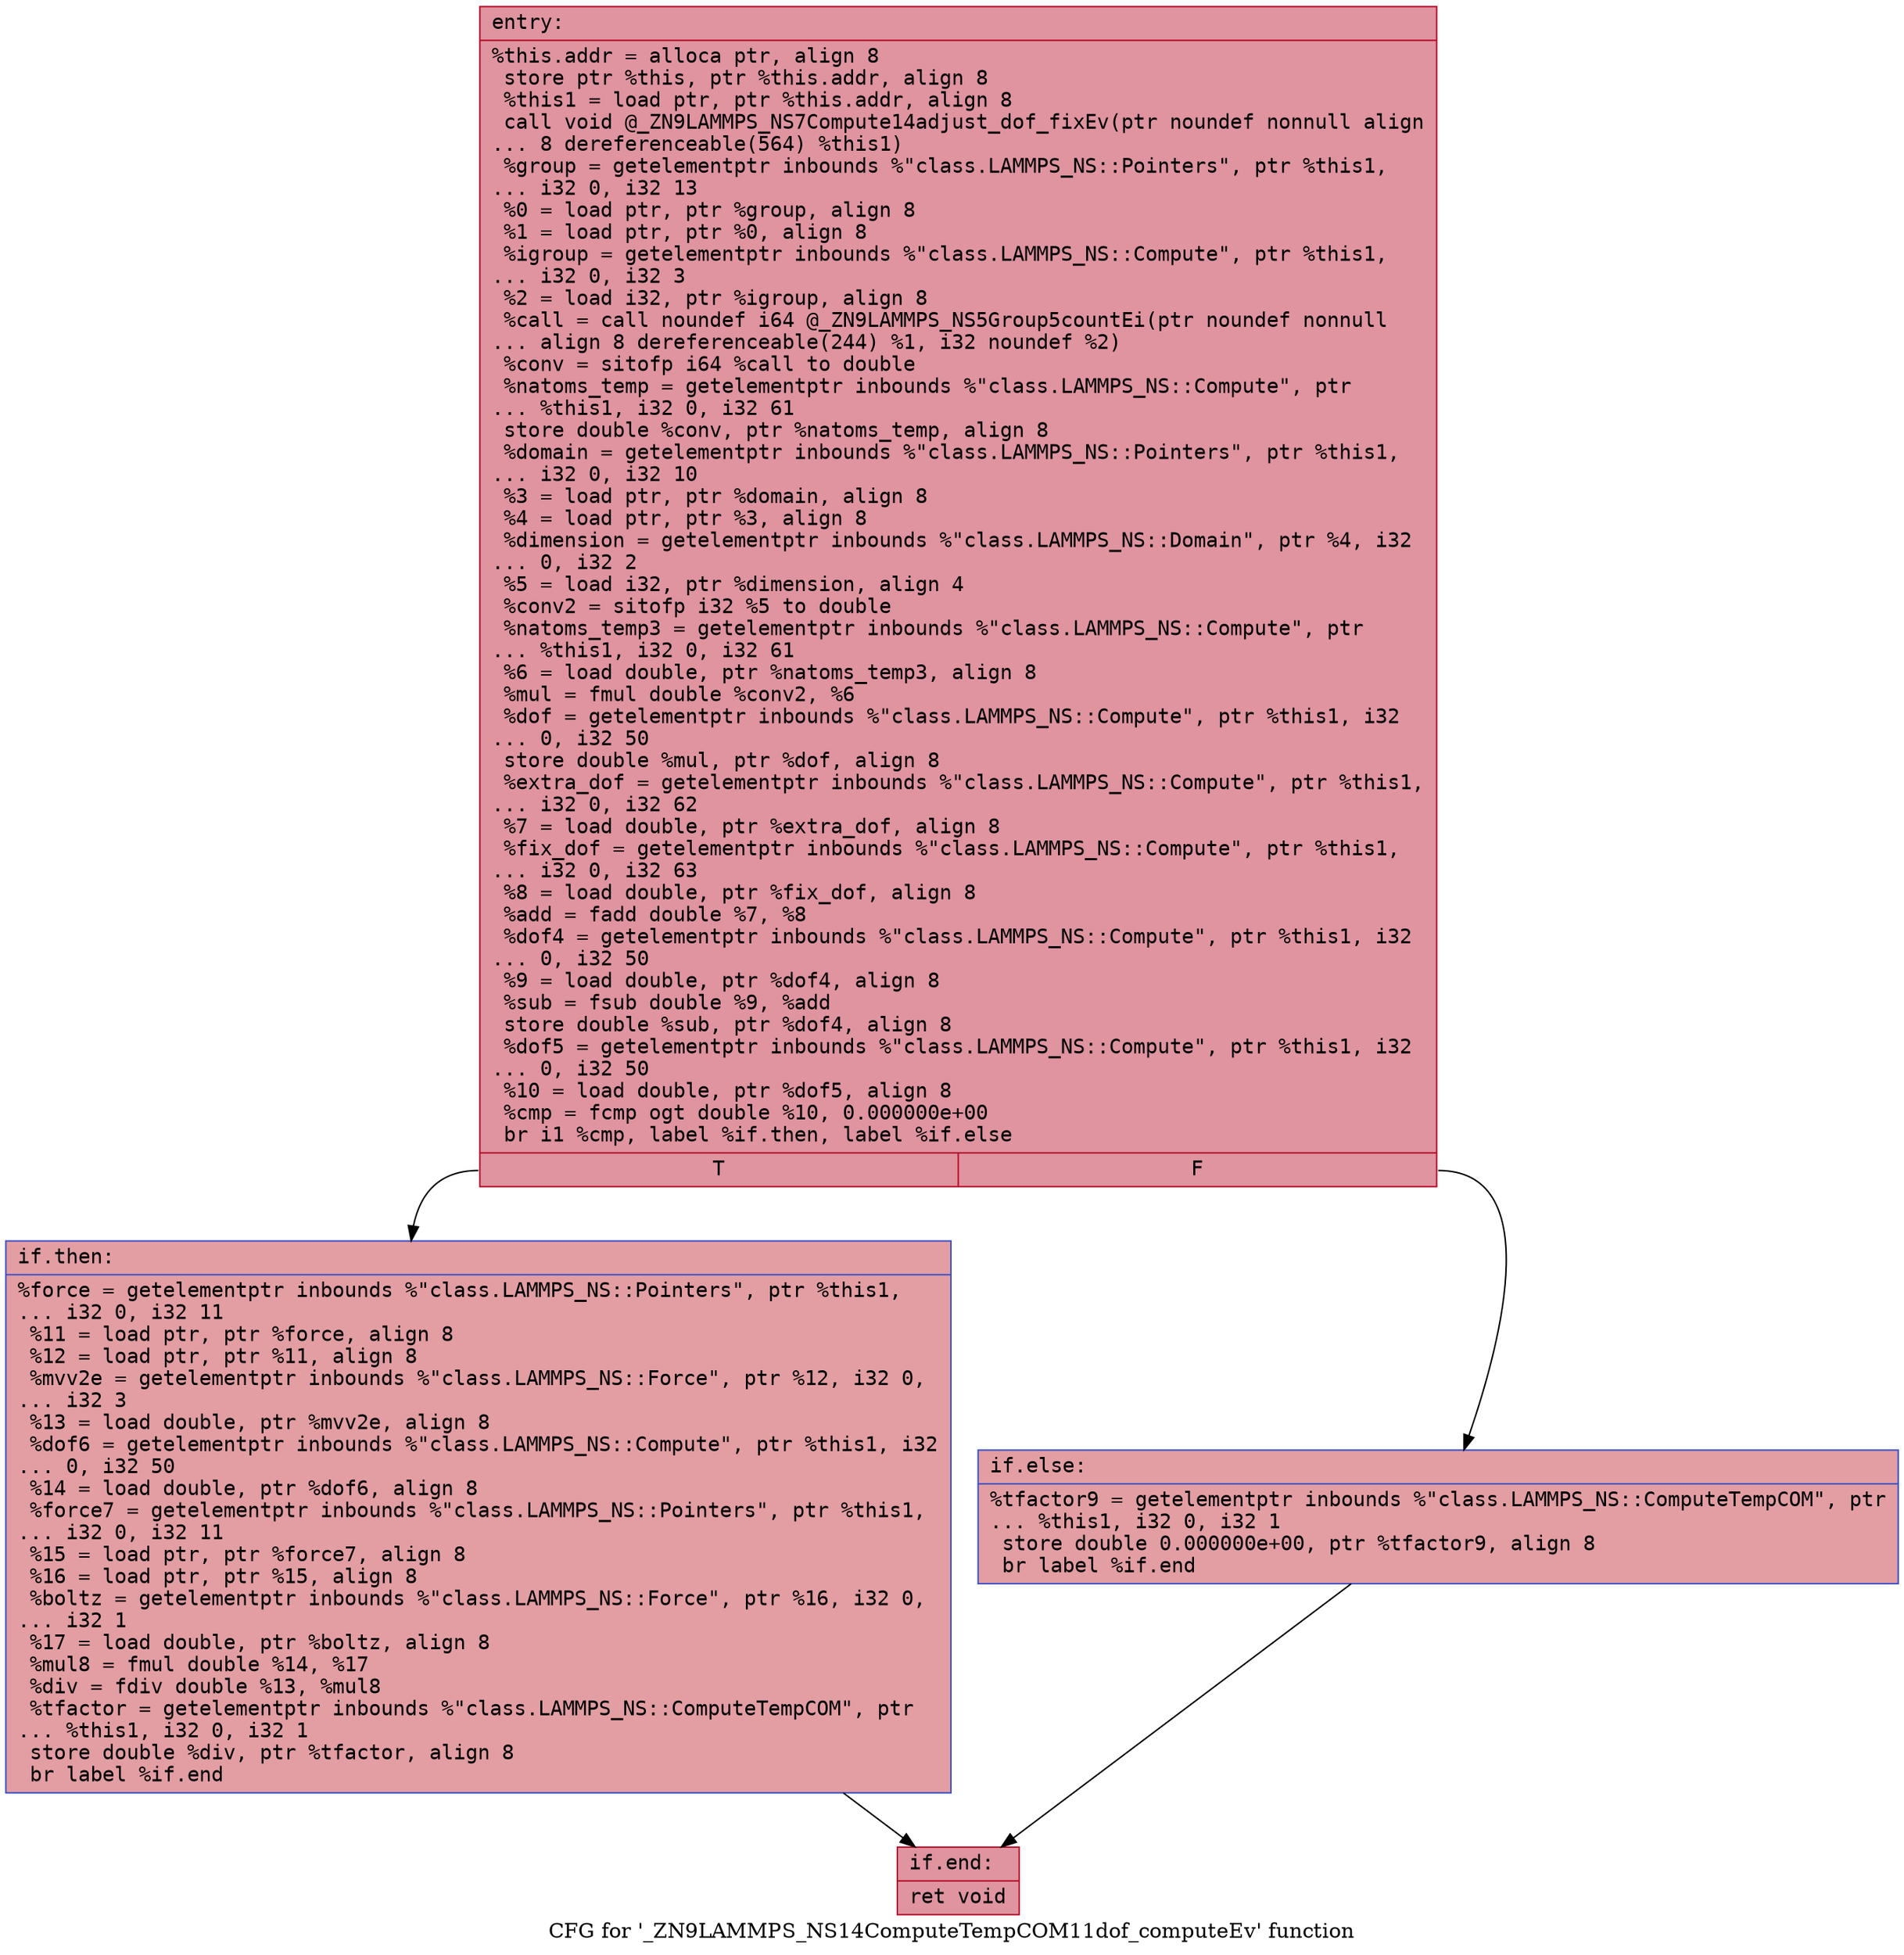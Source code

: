 digraph "CFG for '_ZN9LAMMPS_NS14ComputeTempCOM11dof_computeEv' function" {
	label="CFG for '_ZN9LAMMPS_NS14ComputeTempCOM11dof_computeEv' function";

	Node0x56526c468ae0 [shape=record,color="#b70d28ff", style=filled, fillcolor="#b70d2870" fontname="Courier",label="{entry:\l|  %this.addr = alloca ptr, align 8\l  store ptr %this, ptr %this.addr, align 8\l  %this1 = load ptr, ptr %this.addr, align 8\l  call void @_ZN9LAMMPS_NS7Compute14adjust_dof_fixEv(ptr noundef nonnull align\l... 8 dereferenceable(564) %this1)\l  %group = getelementptr inbounds %\"class.LAMMPS_NS::Pointers\", ptr %this1,\l... i32 0, i32 13\l  %0 = load ptr, ptr %group, align 8\l  %1 = load ptr, ptr %0, align 8\l  %igroup = getelementptr inbounds %\"class.LAMMPS_NS::Compute\", ptr %this1,\l... i32 0, i32 3\l  %2 = load i32, ptr %igroup, align 8\l  %call = call noundef i64 @_ZN9LAMMPS_NS5Group5countEi(ptr noundef nonnull\l... align 8 dereferenceable(244) %1, i32 noundef %2)\l  %conv = sitofp i64 %call to double\l  %natoms_temp = getelementptr inbounds %\"class.LAMMPS_NS::Compute\", ptr\l... %this1, i32 0, i32 61\l  store double %conv, ptr %natoms_temp, align 8\l  %domain = getelementptr inbounds %\"class.LAMMPS_NS::Pointers\", ptr %this1,\l... i32 0, i32 10\l  %3 = load ptr, ptr %domain, align 8\l  %4 = load ptr, ptr %3, align 8\l  %dimension = getelementptr inbounds %\"class.LAMMPS_NS::Domain\", ptr %4, i32\l... 0, i32 2\l  %5 = load i32, ptr %dimension, align 4\l  %conv2 = sitofp i32 %5 to double\l  %natoms_temp3 = getelementptr inbounds %\"class.LAMMPS_NS::Compute\", ptr\l... %this1, i32 0, i32 61\l  %6 = load double, ptr %natoms_temp3, align 8\l  %mul = fmul double %conv2, %6\l  %dof = getelementptr inbounds %\"class.LAMMPS_NS::Compute\", ptr %this1, i32\l... 0, i32 50\l  store double %mul, ptr %dof, align 8\l  %extra_dof = getelementptr inbounds %\"class.LAMMPS_NS::Compute\", ptr %this1,\l... i32 0, i32 62\l  %7 = load double, ptr %extra_dof, align 8\l  %fix_dof = getelementptr inbounds %\"class.LAMMPS_NS::Compute\", ptr %this1,\l... i32 0, i32 63\l  %8 = load double, ptr %fix_dof, align 8\l  %add = fadd double %7, %8\l  %dof4 = getelementptr inbounds %\"class.LAMMPS_NS::Compute\", ptr %this1, i32\l... 0, i32 50\l  %9 = load double, ptr %dof4, align 8\l  %sub = fsub double %9, %add\l  store double %sub, ptr %dof4, align 8\l  %dof5 = getelementptr inbounds %\"class.LAMMPS_NS::Compute\", ptr %this1, i32\l... 0, i32 50\l  %10 = load double, ptr %dof5, align 8\l  %cmp = fcmp ogt double %10, 0.000000e+00\l  br i1 %cmp, label %if.then, label %if.else\l|{<s0>T|<s1>F}}"];
	Node0x56526c468ae0:s0 -> Node0x56526c46b580[tooltip="entry -> if.then\nProbability 50.00%" ];
	Node0x56526c468ae0:s1 -> Node0x56526c46b5f0[tooltip="entry -> if.else\nProbability 50.00%" ];
	Node0x56526c46b580 [shape=record,color="#3d50c3ff", style=filled, fillcolor="#be242e70" fontname="Courier",label="{if.then:\l|  %force = getelementptr inbounds %\"class.LAMMPS_NS::Pointers\", ptr %this1,\l... i32 0, i32 11\l  %11 = load ptr, ptr %force, align 8\l  %12 = load ptr, ptr %11, align 8\l  %mvv2e = getelementptr inbounds %\"class.LAMMPS_NS::Force\", ptr %12, i32 0,\l... i32 3\l  %13 = load double, ptr %mvv2e, align 8\l  %dof6 = getelementptr inbounds %\"class.LAMMPS_NS::Compute\", ptr %this1, i32\l... 0, i32 50\l  %14 = load double, ptr %dof6, align 8\l  %force7 = getelementptr inbounds %\"class.LAMMPS_NS::Pointers\", ptr %this1,\l... i32 0, i32 11\l  %15 = load ptr, ptr %force7, align 8\l  %16 = load ptr, ptr %15, align 8\l  %boltz = getelementptr inbounds %\"class.LAMMPS_NS::Force\", ptr %16, i32 0,\l... i32 1\l  %17 = load double, ptr %boltz, align 8\l  %mul8 = fmul double %14, %17\l  %div = fdiv double %13, %mul8\l  %tfactor = getelementptr inbounds %\"class.LAMMPS_NS::ComputeTempCOM\", ptr\l... %this1, i32 0, i32 1\l  store double %div, ptr %tfactor, align 8\l  br label %if.end\l}"];
	Node0x56526c46b580 -> Node0x56526c46c380[tooltip="if.then -> if.end\nProbability 100.00%" ];
	Node0x56526c46b5f0 [shape=record,color="#3d50c3ff", style=filled, fillcolor="#be242e70" fontname="Courier",label="{if.else:\l|  %tfactor9 = getelementptr inbounds %\"class.LAMMPS_NS::ComputeTempCOM\", ptr\l... %this1, i32 0, i32 1\l  store double 0.000000e+00, ptr %tfactor9, align 8\l  br label %if.end\l}"];
	Node0x56526c46b5f0 -> Node0x56526c46c380[tooltip="if.else -> if.end\nProbability 100.00%" ];
	Node0x56526c46c380 [shape=record,color="#b70d28ff", style=filled, fillcolor="#b70d2870" fontname="Courier",label="{if.end:\l|  ret void\l}"];
}
